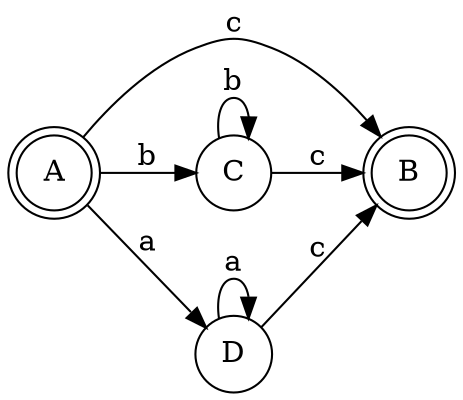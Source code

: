 digraph finite_state_machine {
	rankdir=LR size="8,5"
	node [shape=doublecircle]
	A
	B
	node [shape=circle]
	A -> B [label=c]
	A -> C [label=b]
	A -> D [label=a]
	C -> B [label=c]
	C -> C [label=b]
	D -> B [label=c]
	D -> D [label=a]
}
